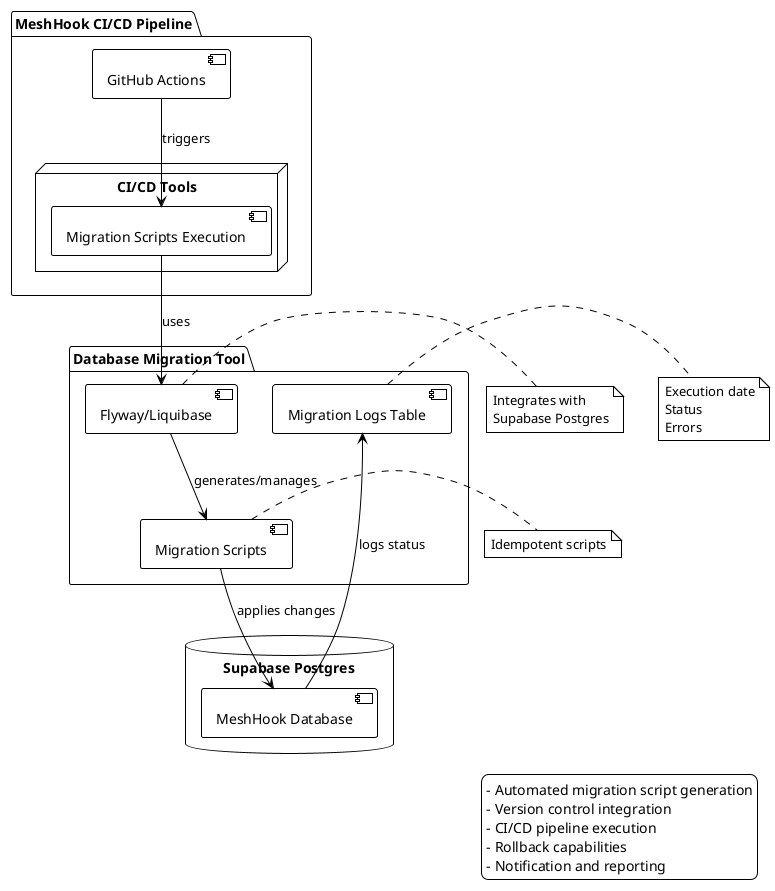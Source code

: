 @startuml
!theme plain

package "MeshHook CI/CD Pipeline" {
    [GitHub Actions] as GitHubActions
    node "CI/CD Tools" {
        [Migration Scripts Execution]
    }
}

package "Database Migration Tool" {
    [Flyway/Liquibase] as MigrationTool
    [Migration Scripts] as Scripts
    [Migration Logs Table] as Logs
}

database "Supabase Postgres" {
    [MeshHook Database]
}

[GitHubActions] --> [Migration Scripts Execution] : triggers
[Migration Scripts Execution] --> MigrationTool : uses
MigrationTool --> Scripts : generates/manages
Scripts --> [MeshHook Database] : applies changes
[MeshHook Database] --> Logs : logs status

note right of MigrationTool : Integrates with\nSupabase Postgres
note right of Scripts : Idempotent scripts
note right of Logs : Execution date\nStatus\nErrors

legend right
  - Automated migration script generation
  - Version control integration
  - CI/CD pipeline execution
  - Rollback capabilities
  - Notification and reporting
endlegend

@enduml
